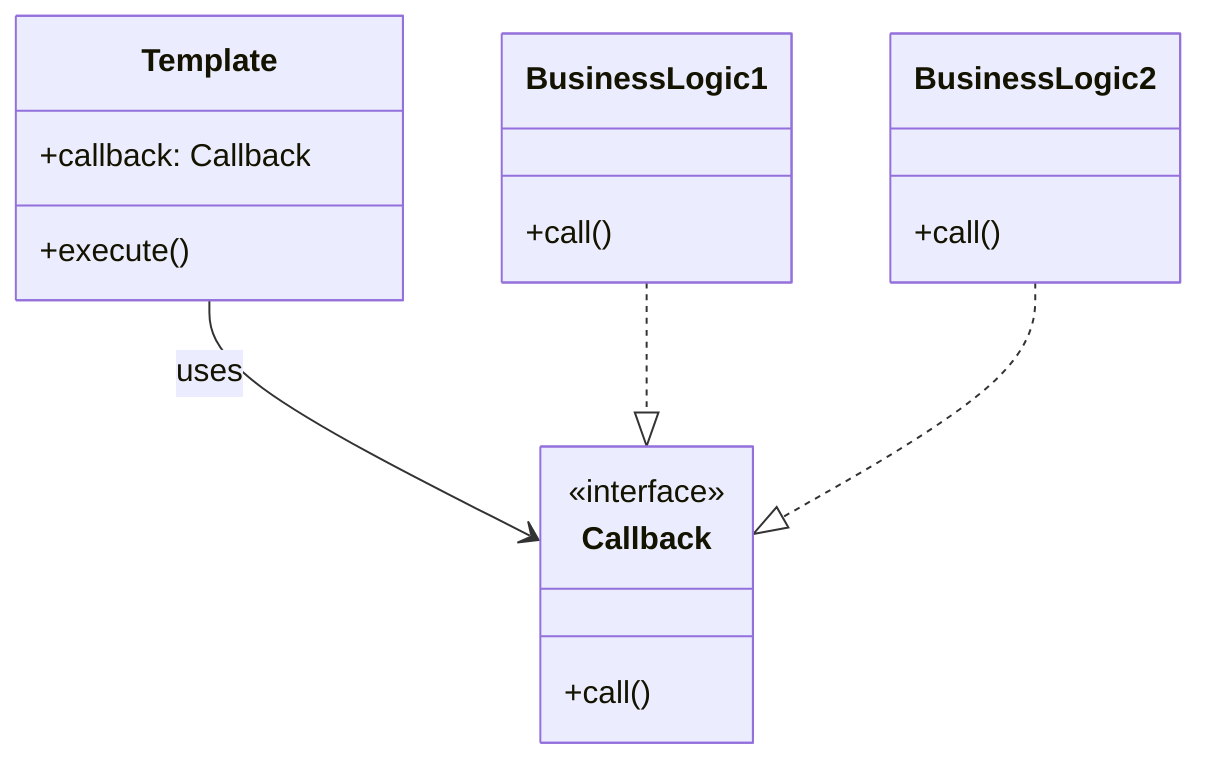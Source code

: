 %% 템플릿 콜백 패턴 구조
classDiagram
    class Template {
        +execute()
        +callback: Callback
    }

    class Callback {
        <<interface>>
        +call()
    }

    class BusinessLogic1 {
        +call()
    }

    class BusinessLogic2 {
        +call()
    }

    Template --> Callback : uses
    BusinessLogic1 ..|> Callback
    BusinessLogic2 ..|> Callback
